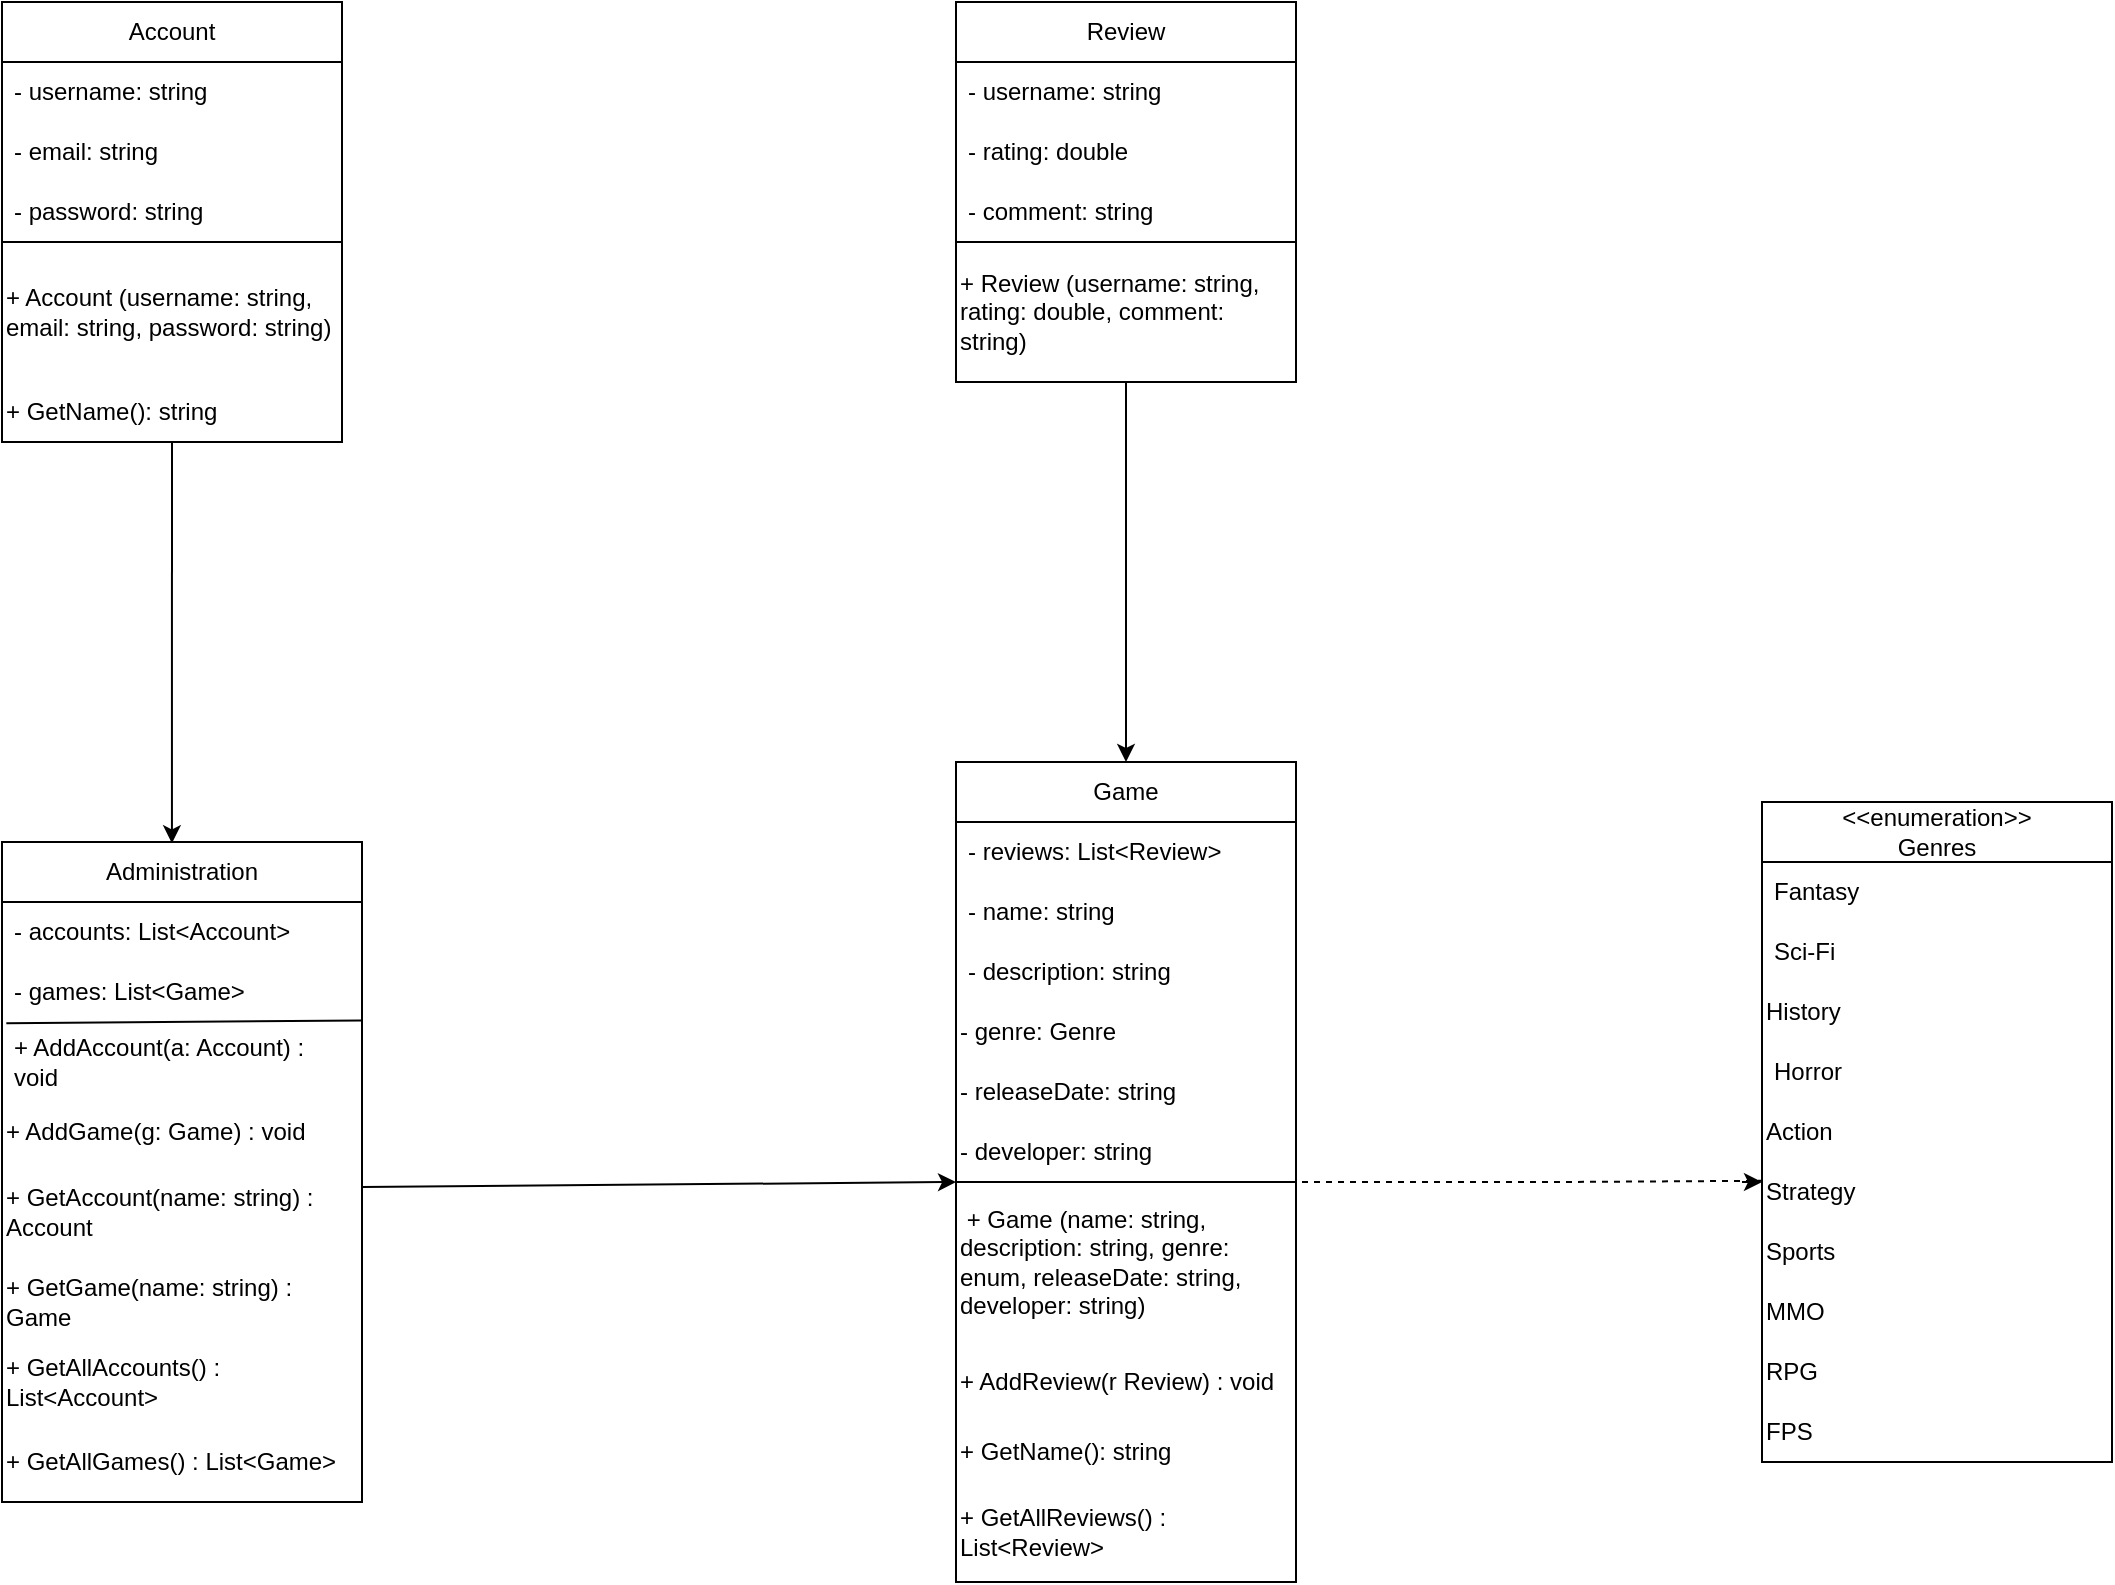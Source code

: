 <mxfile version="21.0.2" type="device"><diagram name="Страница-1" id="sdUZpMWSYJXm1RIvVRuR"><mxGraphModel dx="1633" dy="1935" grid="1" gridSize="10" guides="1" tooltips="1" connect="1" arrows="1" fold="1" page="1" pageScale="1" pageWidth="827" pageHeight="1169" math="0" shadow="0"><root><mxCell id="0"/><mxCell id="1" parent="0"/><mxCell id="oVc4lL-X0MRbzAyfg5KV-2" value="Administration" style="swimlane;fontStyle=0;childLayout=stackLayout;horizontal=1;startSize=30;horizontalStack=0;resizeParent=1;resizeParentMax=0;resizeLast=0;collapsible=1;marginBottom=0;whiteSpace=wrap;html=1;" parent="1" vertex="1"><mxGeometry x="180" y="210" width="180" height="330" as="geometry"><mxRectangle x="120" y="150" width="120" height="30" as="alternateBounds"/></mxGeometry></mxCell><mxCell id="oVc4lL-X0MRbzAyfg5KV-3" value="- accounts: List&amp;lt;Account&amp;gt;" style="text;strokeColor=none;fillColor=none;align=left;verticalAlign=middle;spacingLeft=4;spacingRight=4;overflow=hidden;points=[[0,0.5],[1,0.5]];portConstraint=eastwest;rotatable=0;whiteSpace=wrap;html=1;" parent="oVc4lL-X0MRbzAyfg5KV-2" vertex="1"><mxGeometry y="30" width="180" height="30" as="geometry"/></mxCell><mxCell id="oVc4lL-X0MRbzAyfg5KV-4" value="- games: List&amp;lt;Game&amp;gt;" style="text;strokeColor=none;fillColor=none;align=left;verticalAlign=middle;spacingLeft=4;spacingRight=4;overflow=hidden;points=[[0,0.5],[1,0.5]];portConstraint=eastwest;rotatable=0;whiteSpace=wrap;html=1;" parent="oVc4lL-X0MRbzAyfg5KV-2" vertex="1"><mxGeometry y="60" width="180" height="30" as="geometry"/></mxCell><mxCell id="oVc4lL-X0MRbzAyfg5KV-11" value="" style="endArrow=none;html=1;rounded=0;exitX=0.012;exitY=0.017;exitDx=0;exitDy=0;exitPerimeter=0;entryX=0.998;entryY=-0.02;entryDx=0;entryDy=0;entryPerimeter=0;" parent="oVc4lL-X0MRbzAyfg5KV-2" source="oVc4lL-X0MRbzAyfg5KV-5" target="oVc4lL-X0MRbzAyfg5KV-5" edge="1"><mxGeometry width="50" height="50" relative="1" as="geometry"><mxPoint x="20" y="130" as="sourcePoint"/><mxPoint x="70" y="80" as="targetPoint"/></mxGeometry></mxCell><mxCell id="oVc4lL-X0MRbzAyfg5KV-5" value="+ AddAccount(a: Account) : void" style="text;strokeColor=none;fillColor=none;align=left;verticalAlign=middle;spacingLeft=4;spacingRight=4;overflow=hidden;points=[[0,0.5],[1,0.5]];portConstraint=eastwest;rotatable=0;whiteSpace=wrap;html=1;" parent="oVc4lL-X0MRbzAyfg5KV-2" vertex="1"><mxGeometry y="90" width="180" height="40" as="geometry"/></mxCell><mxCell id="oVc4lL-X0MRbzAyfg5KV-6" value="+ AddGame(g: Game) : void" style="text;html=1;strokeColor=none;fillColor=none;align=left;verticalAlign=middle;whiteSpace=wrap;rounded=0;" parent="oVc4lL-X0MRbzAyfg5KV-2" vertex="1"><mxGeometry y="130" width="180" height="30" as="geometry"/></mxCell><mxCell id="oVc4lL-X0MRbzAyfg5KV-7" value="+ GetAccount(name: string) : Account" style="text;html=1;strokeColor=none;fillColor=none;align=left;verticalAlign=middle;whiteSpace=wrap;rounded=0;" parent="oVc4lL-X0MRbzAyfg5KV-2" vertex="1"><mxGeometry y="160" width="180" height="50" as="geometry"/></mxCell><mxCell id="oVc4lL-X0MRbzAyfg5KV-8" value="+ GetGame(name: string) : Game" style="text;html=1;strokeColor=none;fillColor=none;align=left;verticalAlign=middle;whiteSpace=wrap;rounded=0;" parent="oVc4lL-X0MRbzAyfg5KV-2" vertex="1"><mxGeometry y="210" width="180" height="40" as="geometry"/></mxCell><mxCell id="oVc4lL-X0MRbzAyfg5KV-9" value="+ GetAllAccounts() : List&amp;lt;Account&amp;gt;" style="text;html=1;strokeColor=none;fillColor=none;align=left;verticalAlign=middle;whiteSpace=wrap;rounded=0;" parent="oVc4lL-X0MRbzAyfg5KV-2" vertex="1"><mxGeometry y="250" width="180" height="40" as="geometry"/></mxCell><mxCell id="oVc4lL-X0MRbzAyfg5KV-10" value="+ GetAllGames() : List&amp;lt;Game&amp;gt;" style="text;html=1;strokeColor=none;fillColor=none;align=left;verticalAlign=middle;whiteSpace=wrap;rounded=0;" parent="oVc4lL-X0MRbzAyfg5KV-2" vertex="1"><mxGeometry y="290" width="180" height="40" as="geometry"/></mxCell><mxCell id="oVc4lL-X0MRbzAyfg5KV-13" value="Game" style="swimlane;fontStyle=0;childLayout=stackLayout;horizontal=1;startSize=30;horizontalStack=0;resizeParent=1;resizeParentMax=0;resizeLast=0;collapsible=1;marginBottom=0;whiteSpace=wrap;html=1;" parent="1" vertex="1"><mxGeometry x="657" y="170" width="170" height="410" as="geometry"/></mxCell><mxCell id="oVc4lL-X0MRbzAyfg5KV-14" value="- reviews: List&amp;lt;Review&amp;gt;&amp;nbsp;" style="text;strokeColor=none;fillColor=none;align=left;verticalAlign=middle;spacingLeft=4;spacingRight=4;overflow=hidden;points=[[0,0.5],[1,0.5]];portConstraint=eastwest;rotatable=0;whiteSpace=wrap;html=1;" parent="oVc4lL-X0MRbzAyfg5KV-13" vertex="1"><mxGeometry y="30" width="170" height="30" as="geometry"/></mxCell><mxCell id="oVc4lL-X0MRbzAyfg5KV-15" value="- name: string" style="text;strokeColor=none;fillColor=none;align=left;verticalAlign=middle;spacingLeft=4;spacingRight=4;overflow=hidden;points=[[0,0.5],[1,0.5]];portConstraint=eastwest;rotatable=0;whiteSpace=wrap;html=1;" parent="oVc4lL-X0MRbzAyfg5KV-13" vertex="1"><mxGeometry y="60" width="170" height="30" as="geometry"/></mxCell><mxCell id="oVc4lL-X0MRbzAyfg5KV-16" value="- description: string" style="text;strokeColor=none;fillColor=none;align=left;verticalAlign=middle;spacingLeft=4;spacingRight=4;overflow=hidden;points=[[0,0.5],[1,0.5]];portConstraint=eastwest;rotatable=0;whiteSpace=wrap;html=1;" parent="oVc4lL-X0MRbzAyfg5KV-13" vertex="1"><mxGeometry y="90" width="170" height="30" as="geometry"/></mxCell><mxCell id="oVc4lL-X0MRbzAyfg5KV-17" value="- genre: Genre" style="text;html=1;strokeColor=none;fillColor=none;align=left;verticalAlign=middle;whiteSpace=wrap;rounded=0;" parent="oVc4lL-X0MRbzAyfg5KV-13" vertex="1"><mxGeometry y="120" width="170" height="30" as="geometry"/></mxCell><mxCell id="oVc4lL-X0MRbzAyfg5KV-21" value="- releaseDate: string" style="text;html=1;strokeColor=none;fillColor=none;align=left;verticalAlign=middle;whiteSpace=wrap;rounded=0;" parent="oVc4lL-X0MRbzAyfg5KV-13" vertex="1"><mxGeometry y="150" width="170" height="30" as="geometry"/></mxCell><mxCell id="oVc4lL-X0MRbzAyfg5KV-18" value="- developer: string" style="text;html=1;strokeColor=none;fillColor=none;align=left;verticalAlign=middle;whiteSpace=wrap;rounded=0;" parent="oVc4lL-X0MRbzAyfg5KV-13" vertex="1"><mxGeometry y="180" width="170" height="30" as="geometry"/></mxCell><mxCell id="oVc4lL-X0MRbzAyfg5KV-23" value="" style="endArrow=none;html=1;rounded=0;entryX=1;entryY=0;entryDx=0;entryDy=0;exitX=0;exitY=0;exitDx=0;exitDy=0;" parent="oVc4lL-X0MRbzAyfg5KV-13" source="oVc4lL-X0MRbzAyfg5KV-22" target="oVc4lL-X0MRbzAyfg5KV-22" edge="1"><mxGeometry width="50" height="50" relative="1" as="geometry"><mxPoint y="250" as="sourcePoint"/><mxPoint x="50" y="200" as="targetPoint"/></mxGeometry></mxCell><mxCell id="oVc4lL-X0MRbzAyfg5KV-22" value="&amp;nbsp;+ Game (name: string, description: string, genre: enum, releaseDate: string, developer: string)" style="text;html=1;strokeColor=none;fillColor=none;align=left;verticalAlign=middle;whiteSpace=wrap;rounded=0;" parent="oVc4lL-X0MRbzAyfg5KV-13" vertex="1"><mxGeometry y="210" width="170" height="80" as="geometry"/></mxCell><mxCell id="oVc4lL-X0MRbzAyfg5KV-28" value="+ AddReview(r Review) : void" style="text;html=1;strokeColor=none;fillColor=none;align=left;verticalAlign=middle;whiteSpace=wrap;rounded=0;" parent="oVc4lL-X0MRbzAyfg5KV-13" vertex="1"><mxGeometry y="290" width="170" height="40" as="geometry"/></mxCell><mxCell id="12bxAqdpkY65nuNfrwB1-2" value="+ GetName(): string" style="text;html=1;strokeColor=none;fillColor=none;align=left;verticalAlign=middle;whiteSpace=wrap;rounded=0;" parent="oVc4lL-X0MRbzAyfg5KV-13" vertex="1"><mxGeometry y="330" width="170" height="30" as="geometry"/></mxCell><mxCell id="oVc4lL-X0MRbzAyfg5KV-29" value="+ GetAllReviews() : List&amp;lt;Review&amp;gt;" style="text;html=1;strokeColor=none;fillColor=none;align=left;verticalAlign=middle;whiteSpace=wrap;rounded=0;" parent="oVc4lL-X0MRbzAyfg5KV-13" vertex="1"><mxGeometry y="360" width="170" height="50" as="geometry"/></mxCell><mxCell id="oVc4lL-X0MRbzAyfg5KV-24" value="Review" style="swimlane;fontStyle=0;childLayout=stackLayout;horizontal=1;startSize=30;horizontalStack=0;resizeParent=1;resizeParentMax=0;resizeLast=0;collapsible=1;marginBottom=0;whiteSpace=wrap;html=1;" parent="1" vertex="1"><mxGeometry x="657" y="-210" width="170" height="190" as="geometry"/></mxCell><mxCell id="oVc4lL-X0MRbzAyfg5KV-25" value="- username: string" style="text;strokeColor=none;fillColor=none;align=left;verticalAlign=middle;spacingLeft=4;spacingRight=4;overflow=hidden;points=[[0,0.5],[1,0.5]];portConstraint=eastwest;rotatable=0;whiteSpace=wrap;html=1;" parent="oVc4lL-X0MRbzAyfg5KV-24" vertex="1"><mxGeometry y="30" width="170" height="30" as="geometry"/></mxCell><mxCell id="oVc4lL-X0MRbzAyfg5KV-26" value="- rating: double" style="text;strokeColor=none;fillColor=none;align=left;verticalAlign=middle;spacingLeft=4;spacingRight=4;overflow=hidden;points=[[0,0.5],[1,0.5]];portConstraint=eastwest;rotatable=0;whiteSpace=wrap;html=1;" parent="oVc4lL-X0MRbzAyfg5KV-24" vertex="1"><mxGeometry y="60" width="170" height="30" as="geometry"/></mxCell><mxCell id="oVc4lL-X0MRbzAyfg5KV-27" value="- comment: string" style="text;strokeColor=none;fillColor=none;align=left;verticalAlign=middle;spacingLeft=4;spacingRight=4;overflow=hidden;points=[[0,0.5],[1,0.5]];portConstraint=eastwest;rotatable=0;whiteSpace=wrap;html=1;" parent="oVc4lL-X0MRbzAyfg5KV-24" vertex="1"><mxGeometry y="90" width="170" height="30" as="geometry"/></mxCell><mxCell id="oVc4lL-X0MRbzAyfg5KV-34" value="" style="endArrow=none;html=1;rounded=0;exitX=0;exitY=0;exitDx=0;exitDy=0;entryX=1;entryY=0;entryDx=0;entryDy=0;" parent="oVc4lL-X0MRbzAyfg5KV-24" source="oVc4lL-X0MRbzAyfg5KV-33" target="oVc4lL-X0MRbzAyfg5KV-33" edge="1"><mxGeometry width="50" height="50" relative="1" as="geometry"><mxPoint x="40" y="200" as="sourcePoint"/><mxPoint x="90" y="150" as="targetPoint"/></mxGeometry></mxCell><mxCell id="oVc4lL-X0MRbzAyfg5KV-33" value="+ Review (username: string, rating: double, comment: string)&amp;nbsp;" style="text;html=1;strokeColor=none;fillColor=none;align=left;verticalAlign=middle;whiteSpace=wrap;rounded=0;" parent="oVc4lL-X0MRbzAyfg5KV-24" vertex="1"><mxGeometry y="120" width="170" height="70" as="geometry"/></mxCell><mxCell id="oVc4lL-X0MRbzAyfg5KV-35" value="Account" style="swimlane;fontStyle=0;childLayout=stackLayout;horizontal=1;startSize=30;horizontalStack=0;resizeParent=1;resizeParentMax=0;resizeLast=0;collapsible=1;marginBottom=0;whiteSpace=wrap;html=1;" parent="1" vertex="1"><mxGeometry x="180" y="-210" width="170" height="220" as="geometry"/></mxCell><mxCell id="oVc4lL-X0MRbzAyfg5KV-36" value="- username: string" style="text;strokeColor=none;fillColor=none;align=left;verticalAlign=middle;spacingLeft=4;spacingRight=4;overflow=hidden;points=[[0,0.5],[1,0.5]];portConstraint=eastwest;rotatable=0;whiteSpace=wrap;html=1;" parent="oVc4lL-X0MRbzAyfg5KV-35" vertex="1"><mxGeometry y="30" width="170" height="30" as="geometry"/></mxCell><mxCell id="oVc4lL-X0MRbzAyfg5KV-37" value="- email: string" style="text;strokeColor=none;fillColor=none;align=left;verticalAlign=middle;spacingLeft=4;spacingRight=4;overflow=hidden;points=[[0,0.5],[1,0.5]];portConstraint=eastwest;rotatable=0;whiteSpace=wrap;html=1;" parent="oVc4lL-X0MRbzAyfg5KV-35" vertex="1"><mxGeometry y="60" width="170" height="30" as="geometry"/></mxCell><mxCell id="oVc4lL-X0MRbzAyfg5KV-38" value="- password: string" style="text;strokeColor=none;fillColor=none;align=left;verticalAlign=middle;spacingLeft=4;spacingRight=4;overflow=hidden;points=[[0,0.5],[1,0.5]];portConstraint=eastwest;rotatable=0;whiteSpace=wrap;html=1;" parent="oVc4lL-X0MRbzAyfg5KV-35" vertex="1"><mxGeometry y="90" width="170" height="30" as="geometry"/></mxCell><mxCell id="oVc4lL-X0MRbzAyfg5KV-40" value="" style="endArrow=none;html=1;rounded=0;exitX=0;exitY=0;exitDx=0;exitDy=0;entryX=1;entryY=0;entryDx=0;entryDy=0;" parent="oVc4lL-X0MRbzAyfg5KV-35" source="oVc4lL-X0MRbzAyfg5KV-41" target="oVc4lL-X0MRbzAyfg5KV-41" edge="1"><mxGeometry width="50" height="50" relative="1" as="geometry"><mxPoint x="40" y="200" as="sourcePoint"/><mxPoint x="90" y="150" as="targetPoint"/></mxGeometry></mxCell><mxCell id="oVc4lL-X0MRbzAyfg5KV-41" value="+ Account (username: string, email: string, password: string)&amp;nbsp;" style="text;html=1;strokeColor=none;fillColor=none;align=left;verticalAlign=middle;whiteSpace=wrap;rounded=0;" parent="oVc4lL-X0MRbzAyfg5KV-35" vertex="1"><mxGeometry y="120" width="170" height="70" as="geometry"/></mxCell><mxCell id="12bxAqdpkY65nuNfrwB1-1" value="+ GetName(): string" style="text;html=1;strokeColor=none;fillColor=none;align=left;verticalAlign=middle;whiteSpace=wrap;rounded=0;" parent="oVc4lL-X0MRbzAyfg5KV-35" vertex="1"><mxGeometry y="190" width="170" height="30" as="geometry"/></mxCell><mxCell id="oVc4lL-X0MRbzAyfg5KV-42" value="&amp;lt;&amp;lt;enumeration&amp;gt;&amp;gt;&lt;br&gt;Genres" style="swimlane;fontStyle=0;childLayout=stackLayout;horizontal=1;startSize=30;horizontalStack=0;resizeParent=1;resizeParentMax=0;resizeLast=0;collapsible=1;marginBottom=0;whiteSpace=wrap;html=1;" parent="1" vertex="1"><mxGeometry x="1060" y="190" width="175" height="330" as="geometry"/></mxCell><mxCell id="oVc4lL-X0MRbzAyfg5KV-43" value="Fantasy" style="text;strokeColor=none;fillColor=none;align=left;verticalAlign=middle;spacingLeft=4;spacingRight=4;overflow=hidden;points=[[0,0.5],[1,0.5]];portConstraint=eastwest;rotatable=0;whiteSpace=wrap;html=1;" parent="oVc4lL-X0MRbzAyfg5KV-42" vertex="1"><mxGeometry y="30" width="175" height="30" as="geometry"/></mxCell><mxCell id="oVc4lL-X0MRbzAyfg5KV-44" value="Sci-Fi" style="text;strokeColor=none;fillColor=none;align=left;verticalAlign=middle;spacingLeft=4;spacingRight=4;overflow=hidden;points=[[0,0.5],[1,0.5]];portConstraint=eastwest;rotatable=0;whiteSpace=wrap;html=1;" parent="oVc4lL-X0MRbzAyfg5KV-42" vertex="1"><mxGeometry y="60" width="175" height="30" as="geometry"/></mxCell><mxCell id="oVc4lL-X0MRbzAyfg5KV-48" value="History" style="text;html=1;strokeColor=none;fillColor=none;align=left;verticalAlign=middle;whiteSpace=wrap;rounded=0;" parent="oVc4lL-X0MRbzAyfg5KV-42" vertex="1"><mxGeometry y="90" width="175" height="30" as="geometry"/></mxCell><mxCell id="oVc4lL-X0MRbzAyfg5KV-45" value="Horror" style="text;strokeColor=none;fillColor=none;align=left;verticalAlign=middle;spacingLeft=4;spacingRight=4;overflow=hidden;points=[[0,0.5],[1,0.5]];portConstraint=eastwest;rotatable=0;whiteSpace=wrap;html=1;" parent="oVc4lL-X0MRbzAyfg5KV-42" vertex="1"><mxGeometry y="120" width="175" height="30" as="geometry"/></mxCell><mxCell id="oVc4lL-X0MRbzAyfg5KV-49" value="Action" style="text;html=1;strokeColor=none;fillColor=none;align=left;verticalAlign=middle;whiteSpace=wrap;rounded=0;" parent="oVc4lL-X0MRbzAyfg5KV-42" vertex="1"><mxGeometry y="150" width="175" height="30" as="geometry"/></mxCell><mxCell id="oVc4lL-X0MRbzAyfg5KV-50" value="Strategy" style="text;html=1;strokeColor=none;fillColor=none;align=left;verticalAlign=middle;whiteSpace=wrap;rounded=0;" parent="oVc4lL-X0MRbzAyfg5KV-42" vertex="1"><mxGeometry y="180" width="175" height="30" as="geometry"/></mxCell><mxCell id="oVc4lL-X0MRbzAyfg5KV-51" value="Sports" style="text;html=1;strokeColor=none;fillColor=none;align=left;verticalAlign=middle;whiteSpace=wrap;rounded=0;" parent="oVc4lL-X0MRbzAyfg5KV-42" vertex="1"><mxGeometry y="210" width="175" height="30" as="geometry"/></mxCell><mxCell id="oVc4lL-X0MRbzAyfg5KV-52" value="MMO" style="text;html=1;strokeColor=none;fillColor=none;align=left;verticalAlign=middle;whiteSpace=wrap;rounded=0;" parent="oVc4lL-X0MRbzAyfg5KV-42" vertex="1"><mxGeometry y="240" width="175" height="30" as="geometry"/></mxCell><mxCell id="oVc4lL-X0MRbzAyfg5KV-53" value="RPG" style="text;html=1;strokeColor=none;fillColor=none;align=left;verticalAlign=middle;whiteSpace=wrap;rounded=0;" parent="oVc4lL-X0MRbzAyfg5KV-42" vertex="1"><mxGeometry y="270" width="175" height="30" as="geometry"/></mxCell><mxCell id="oVc4lL-X0MRbzAyfg5KV-54" value="FPS" style="text;html=1;strokeColor=none;fillColor=none;align=left;verticalAlign=middle;whiteSpace=wrap;rounded=0;" parent="oVc4lL-X0MRbzAyfg5KV-42" vertex="1"><mxGeometry y="300" width="175" height="30" as="geometry"/></mxCell><mxCell id="2BUGq4Oyd12aA57rfhNJ-14" value="" style="endArrow=none;dashed=1;html=1;rounded=0;entryX=-0.001;entryY=0.313;entryDx=0;entryDy=0;entryPerimeter=0;" parent="1" target="oVc4lL-X0MRbzAyfg5KV-50" edge="1"><mxGeometry width="50" height="50" relative="1" as="geometry"><mxPoint x="830" y="380" as="sourcePoint"/><mxPoint x="1220" y="810" as="targetPoint"/><Array as="points"><mxPoint x="960" y="380"/></Array></mxGeometry></mxCell><mxCell id="2BUGq4Oyd12aA57rfhNJ-15" value="" style="endArrow=classic;html=1;rounded=0;" parent="1" edge="1"><mxGeometry width="50" height="50" relative="1" as="geometry"><mxPoint x="1050" y="380" as="sourcePoint"/><mxPoint x="1060" y="380" as="targetPoint"/></mxGeometry></mxCell><mxCell id="7IV78djdFlWHaeqJ03t7-4" value="" style="endArrow=classic;html=1;rounded=0;exitX=1;exitY=0.25;exitDx=0;exitDy=0;entryX=0;entryY=0;entryDx=0;entryDy=0;" parent="1" source="oVc4lL-X0MRbzAyfg5KV-7" target="oVc4lL-X0MRbzAyfg5KV-22" edge="1"><mxGeometry width="50" height="50" relative="1" as="geometry"><mxPoint x="510" y="380" as="sourcePoint"/><mxPoint x="650" y="383" as="targetPoint"/></mxGeometry></mxCell><mxCell id="W9ddNsVazHNU-D0-kvZH-1" value="" style="endArrow=classic;html=1;rounded=0;exitX=0.5;exitY=1;exitDx=0;exitDy=0;" parent="1" source="oVc4lL-X0MRbzAyfg5KV-33" edge="1"><mxGeometry width="50" height="50" relative="1" as="geometry"><mxPoint x="810" y="720" as="sourcePoint"/><mxPoint x="742" y="170" as="targetPoint"/></mxGeometry></mxCell><mxCell id="rDG8Sn7aCb2_9gUdXbCx-3" style="edgeStyle=orthogonalEdgeStyle;rounded=0;orthogonalLoop=1;jettySize=auto;html=1;exitX=0.5;exitY=1;exitDx=0;exitDy=0;entryX=0.472;entryY=0.002;entryDx=0;entryDy=0;entryPerimeter=0;" edge="1" parent="1" source="12bxAqdpkY65nuNfrwB1-1" target="oVc4lL-X0MRbzAyfg5KV-2"><mxGeometry relative="1" as="geometry"><Array as="points"/></mxGeometry></mxCell></root></mxGraphModel></diagram></mxfile>